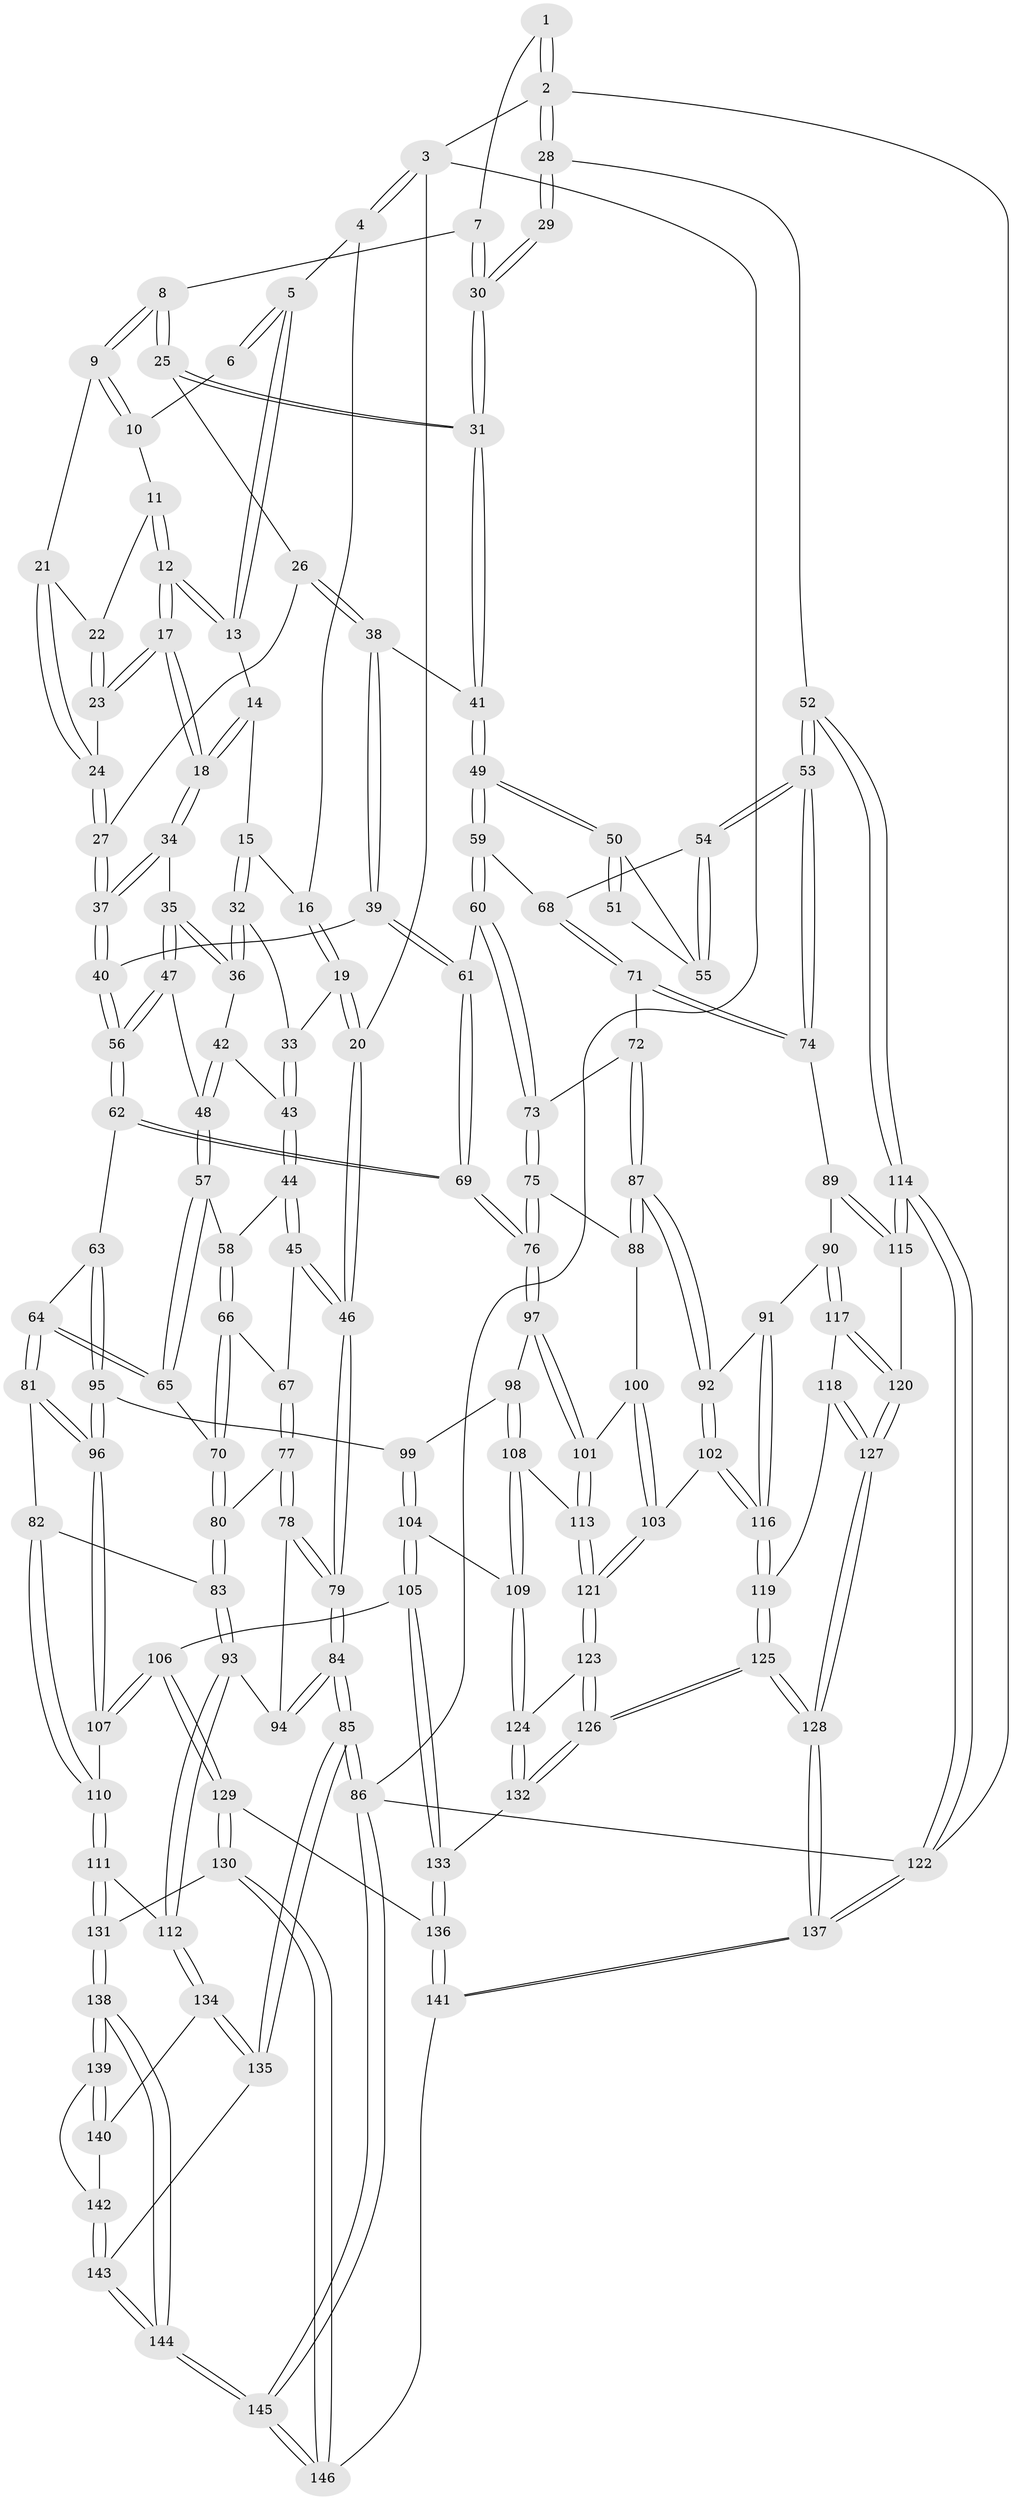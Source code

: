 // coarse degree distribution, {3: 0.13793103448275862, 8: 0.011494252873563218, 5: 0.3448275862068966, 4: 0.4482758620689655, 6: 0.04597701149425287, 2: 0.011494252873563218}
// Generated by graph-tools (version 1.1) at 2025/52/02/27/25 19:52:41]
// undirected, 146 vertices, 362 edges
graph export_dot {
graph [start="1"]
  node [color=gray90,style=filled];
  1 [pos="+0.7110811246712293+0"];
  2 [pos="+1+0"];
  3 [pos="+0+0"];
  4 [pos="+0.15714155218712514+0"];
  5 [pos="+0.30511603812230526+0"];
  6 [pos="+0.33501689589813294+0"];
  7 [pos="+0.6819054208083853+0.03612451065414033"];
  8 [pos="+0.6755772210965965+0.048532006978006866"];
  9 [pos="+0.5315248495029393+0.08860907899924983"];
  10 [pos="+0.47577139617288566+0.03569202907803812"];
  11 [pos="+0.4134658429046871+0.10544429823145013"];
  12 [pos="+0.3958818075403616+0.10228308691417444"];
  13 [pos="+0.3349767774980975+0.00964721433128759"];
  14 [pos="+0.30396789162582877+0.09195542600786459"];
  15 [pos="+0.21153770486622347+0.1436531020702404"];
  16 [pos="+0.17983130087035928+0.07785245449070839"];
  17 [pos="+0.3492189483830199+0.21003970352786697"];
  18 [pos="+0.33516843931028945+0.21952044926647704"];
  19 [pos="+0.036955804193329334+0.1855703286824626"];
  20 [pos="+0+0.14089526886431122"];
  21 [pos="+0.5263953182809855+0.09541128545854574"];
  22 [pos="+0.41506011356958233+0.10624766680227263"];
  23 [pos="+0.4769299548481766+0.19369687772730682"];
  24 [pos="+0.490091900072269+0.196745792847024"];
  25 [pos="+0.6791126624880016+0.16253367320169973"];
  26 [pos="+0.4970872740630244+0.20651999777512228"];
  27 [pos="+0.4961813195933888+0.20589499405687808"];
  28 [pos="+1+0.027051913613926462"];
  29 [pos="+0.9797256778872316+0.14991273703675018"];
  30 [pos="+0.9220899620739798+0.14305471849670343"];
  31 [pos="+0.6995474343054193+0.23283674317900066"];
  32 [pos="+0.2119082220087033+0.15266579319888138"];
  33 [pos="+0.04875249811864602+0.190298959500197"];
  34 [pos="+0.33162167041470736+0.22421738411803446"];
  35 [pos="+0.3028725276141005+0.23515510525766928"];
  36 [pos="+0.23727551594419516+0.2105071344994324"];
  37 [pos="+0.4183964644922569+0.3133469448121827"];
  38 [pos="+0.5143307189659024+0.23278687990293107"];
  39 [pos="+0.5376935764023482+0.35394586281029966"];
  40 [pos="+0.4349252134186427+0.36389352181467116"];
  41 [pos="+0.6990825338606903+0.261101457889037"];
  42 [pos="+0.1727057642813509+0.25430861145494665"];
  43 [pos="+0.15016213590126548+0.26509337885274326"];
  44 [pos="+0.13979740174386918+0.331126692660151"];
  45 [pos="+0+0.36678814208462984"];
  46 [pos="+0+0.2677641157332778"];
  47 [pos="+0.2890503415211012+0.3015071334551614"];
  48 [pos="+0.25311669650502233+0.3452027565476066"];
  49 [pos="+0.7058104894974022+0.3018203502872974"];
  50 [pos="+0.7116659340005153+0.3007366083001756"];
  51 [pos="+0.93965542091764+0.20011799498196395"];
  52 [pos="+1+0.4771234086601962"];
  53 [pos="+1+0.4770972521691021"];
  54 [pos="+0.9046719592441482+0.38534658945816513"];
  55 [pos="+0.8905894228631629+0.3020482768845924"];
  56 [pos="+0.3954725540834676+0.41237942954704504"];
  57 [pos="+0.23167930484575647+0.3823671620527105"];
  58 [pos="+0.16910369008596382+0.36496631355721837"];
  59 [pos="+0.6975512183066961+0.3352611345030788"];
  60 [pos="+0.6580758531995636+0.3680717974297771"];
  61 [pos="+0.5552968668272176+0.3617249274337149"];
  62 [pos="+0.36506545526500406+0.4924661860832723"];
  63 [pos="+0.3639601808253022+0.4929576423554367"];
  64 [pos="+0.3203862904867911+0.4947393495579734"];
  65 [pos="+0.27668834229613526+0.4725589054436101"];
  66 [pos="+0.12968163417774872+0.4322318099445842"];
  67 [pos="+0.05538795637795687+0.44096882319708486"];
  68 [pos="+0.8051733293888564+0.4126082102250428"];
  69 [pos="+0.4893395220992721+0.5406873580826318"];
  70 [pos="+0.17849741119301718+0.5004894601068766"];
  71 [pos="+0.8179889369137249+0.5229756231294961"];
  72 [pos="+0.6908453260654562+0.5329828206599583"];
  73 [pos="+0.6477288413561336+0.4846227122907155"];
  74 [pos="+0.859367410540192+0.5670906166074942"];
  75 [pos="+0.557009691748929+0.5402393048247658"];
  76 [pos="+0.5062222727711526+0.5548979800821403"];
  77 [pos="+0.06622951645784571+0.53504565932244"];
  78 [pos="+0.06333396847506023+0.5376743094982221"];
  79 [pos="+0+0.556550880088104"];
  80 [pos="+0.14129801364056646+0.539963545496294"];
  81 [pos="+0.24901904811971118+0.617490306622278"];
  82 [pos="+0.2306707233184654+0.6235462678960829"];
  83 [pos="+0.17328925457846553+0.6164381964062221"];
  84 [pos="+0+0.7076558666408136"];
  85 [pos="+0+0.8527161480303264"];
  86 [pos="+0+1"];
  87 [pos="+0.6891479752195848+0.6097038634522477"];
  88 [pos="+0.6312206859215842+0.6106916531306347"];
  89 [pos="+0.8515609064430093+0.5939222987388098"];
  90 [pos="+0.8207656245462658+0.6331831004171286"];
  91 [pos="+0.7886997031619728+0.6339426147663344"];
  92 [pos="+0.6921601769913835+0.6156147319499825"];
  93 [pos="+0.09343144957802171+0.7059098964410003"];
  94 [pos="+0.05279183014121254+0.6862687976918894"];
  95 [pos="+0.3698180346486012+0.6313282031747598"];
  96 [pos="+0.30131261780243085+0.6734275558438702"];
  97 [pos="+0.5090194953191215+0.6038350136556763"];
  98 [pos="+0.380710513477363+0.6430408737030215"];
  99 [pos="+0.3803910124416094+0.6430323923965907"];
  100 [pos="+0.6017341268120512+0.6375819119573013"];
  101 [pos="+0.5141484022090121+0.6325836142081721"];
  102 [pos="+0.6740350822379783+0.6879937196079408"];
  103 [pos="+0.6434547000652495+0.701770127184494"];
  104 [pos="+0.3971490151570761+0.7346019563131604"];
  105 [pos="+0.36034963785761254+0.7636951988828471"];
  106 [pos="+0.3564136863468682+0.7649886534162567"];
  107 [pos="+0.3038583141497572+0.7136527907947701"];
  108 [pos="+0.48625719266665757+0.6712032906613633"];
  109 [pos="+0.4359032835302219+0.7281219168295158"];
  110 [pos="+0.21518726798126997+0.738092176374679"];
  111 [pos="+0.16756360525362385+0.7819799589991046"];
  112 [pos="+0.13042081602431066+0.7683013743329768"];
  113 [pos="+0.5110901868272946+0.6532389760282066"];
  114 [pos="+1+0.8197953589886036"];
  115 [pos="+0.9874475623225749+0.7397030037795845"];
  116 [pos="+0.7104371635465488+0.7131482114570935"];
  117 [pos="+0.8209370418147223+0.705138409450477"];
  118 [pos="+0.8112214093552579+0.7189271988753124"];
  119 [pos="+0.7259262745218689+0.7319054497547455"];
  120 [pos="+0.9163360677534164+0.7420439944133619"];
  121 [pos="+0.5866932503816318+0.7562531755581199"];
  122 [pos="+1+1"];
  123 [pos="+0.5861314812612192+0.763665307284684"];
  124 [pos="+0.4893360320698917+0.786696892761594"];
  125 [pos="+0.690692369461685+0.9538210606381916"];
  126 [pos="+0.6514824208567841+0.9007379301247557"];
  127 [pos="+0.8140609226911099+0.8371715468950252"];
  128 [pos="+0.7495099811342737+1"];
  129 [pos="+0.29402157055569644+0.8804146714127299"];
  130 [pos="+0.2889777496252327+0.8826379072246642"];
  131 [pos="+0.23340105474316175+0.8690894226259145"];
  132 [pos="+0.4641986789005865+0.8399611762496162"];
  133 [pos="+0.4599032762834189+0.8428075455317297"];
  134 [pos="+0.06017351245024382+0.8414810044836927"];
  135 [pos="+0+0.8541004018626761"];
  136 [pos="+0.4241718535511722+0.9160286949787355"];
  137 [pos="+0.7761142671638077+1"];
  138 [pos="+0.15511879750706337+0.9432958929383003"];
  139 [pos="+0.13175995958547276+0.9251234120848509"];
  140 [pos="+0.06914735822903782+0.8614979964476749"];
  141 [pos="+0.614879610939818+1"];
  142 [pos="+0.06476879597681097+0.9186109162859709"];
  143 [pos="+0.05202426410248934+0.948379965139551"];
  144 [pos="+0.051344242497685155+1"];
  145 [pos="+0.0071783250971432875+1"];
  146 [pos="+0.30108869444023345+1"];
  1 -- 2;
  1 -- 2;
  1 -- 7;
  2 -- 3;
  2 -- 28;
  2 -- 28;
  2 -- 122;
  3 -- 4;
  3 -- 4;
  3 -- 20;
  3 -- 86;
  4 -- 5;
  4 -- 16;
  5 -- 6;
  5 -- 6;
  5 -- 13;
  5 -- 13;
  6 -- 10;
  7 -- 8;
  7 -- 30;
  7 -- 30;
  8 -- 9;
  8 -- 9;
  8 -- 25;
  8 -- 25;
  9 -- 10;
  9 -- 10;
  9 -- 21;
  10 -- 11;
  11 -- 12;
  11 -- 12;
  11 -- 22;
  12 -- 13;
  12 -- 13;
  12 -- 17;
  12 -- 17;
  13 -- 14;
  14 -- 15;
  14 -- 18;
  14 -- 18;
  15 -- 16;
  15 -- 32;
  15 -- 32;
  16 -- 19;
  16 -- 19;
  17 -- 18;
  17 -- 18;
  17 -- 23;
  17 -- 23;
  18 -- 34;
  18 -- 34;
  19 -- 20;
  19 -- 20;
  19 -- 33;
  20 -- 46;
  20 -- 46;
  21 -- 22;
  21 -- 24;
  21 -- 24;
  22 -- 23;
  22 -- 23;
  23 -- 24;
  24 -- 27;
  24 -- 27;
  25 -- 26;
  25 -- 31;
  25 -- 31;
  26 -- 27;
  26 -- 38;
  26 -- 38;
  27 -- 37;
  27 -- 37;
  28 -- 29;
  28 -- 29;
  28 -- 52;
  29 -- 30;
  29 -- 30;
  30 -- 31;
  30 -- 31;
  31 -- 41;
  31 -- 41;
  32 -- 33;
  32 -- 36;
  32 -- 36;
  33 -- 43;
  33 -- 43;
  34 -- 35;
  34 -- 37;
  34 -- 37;
  35 -- 36;
  35 -- 36;
  35 -- 47;
  35 -- 47;
  36 -- 42;
  37 -- 40;
  37 -- 40;
  38 -- 39;
  38 -- 39;
  38 -- 41;
  39 -- 40;
  39 -- 61;
  39 -- 61;
  40 -- 56;
  40 -- 56;
  41 -- 49;
  41 -- 49;
  42 -- 43;
  42 -- 48;
  42 -- 48;
  43 -- 44;
  43 -- 44;
  44 -- 45;
  44 -- 45;
  44 -- 58;
  45 -- 46;
  45 -- 46;
  45 -- 67;
  46 -- 79;
  46 -- 79;
  47 -- 48;
  47 -- 56;
  47 -- 56;
  48 -- 57;
  48 -- 57;
  49 -- 50;
  49 -- 50;
  49 -- 59;
  49 -- 59;
  50 -- 51;
  50 -- 51;
  50 -- 55;
  51 -- 55;
  52 -- 53;
  52 -- 53;
  52 -- 114;
  52 -- 114;
  53 -- 54;
  53 -- 54;
  53 -- 74;
  53 -- 74;
  54 -- 55;
  54 -- 55;
  54 -- 68;
  56 -- 62;
  56 -- 62;
  57 -- 58;
  57 -- 65;
  57 -- 65;
  58 -- 66;
  58 -- 66;
  59 -- 60;
  59 -- 60;
  59 -- 68;
  60 -- 61;
  60 -- 73;
  60 -- 73;
  61 -- 69;
  61 -- 69;
  62 -- 63;
  62 -- 69;
  62 -- 69;
  63 -- 64;
  63 -- 95;
  63 -- 95;
  64 -- 65;
  64 -- 65;
  64 -- 81;
  64 -- 81;
  65 -- 70;
  66 -- 67;
  66 -- 70;
  66 -- 70;
  67 -- 77;
  67 -- 77;
  68 -- 71;
  68 -- 71;
  69 -- 76;
  69 -- 76;
  70 -- 80;
  70 -- 80;
  71 -- 72;
  71 -- 74;
  71 -- 74;
  72 -- 73;
  72 -- 87;
  72 -- 87;
  73 -- 75;
  73 -- 75;
  74 -- 89;
  75 -- 76;
  75 -- 76;
  75 -- 88;
  76 -- 97;
  76 -- 97;
  77 -- 78;
  77 -- 78;
  77 -- 80;
  78 -- 79;
  78 -- 79;
  78 -- 94;
  79 -- 84;
  79 -- 84;
  80 -- 83;
  80 -- 83;
  81 -- 82;
  81 -- 96;
  81 -- 96;
  82 -- 83;
  82 -- 110;
  82 -- 110;
  83 -- 93;
  83 -- 93;
  84 -- 85;
  84 -- 85;
  84 -- 94;
  84 -- 94;
  85 -- 86;
  85 -- 86;
  85 -- 135;
  85 -- 135;
  86 -- 145;
  86 -- 145;
  86 -- 122;
  87 -- 88;
  87 -- 88;
  87 -- 92;
  87 -- 92;
  88 -- 100;
  89 -- 90;
  89 -- 115;
  89 -- 115;
  90 -- 91;
  90 -- 117;
  90 -- 117;
  91 -- 92;
  91 -- 116;
  91 -- 116;
  92 -- 102;
  92 -- 102;
  93 -- 94;
  93 -- 112;
  93 -- 112;
  95 -- 96;
  95 -- 96;
  95 -- 99;
  96 -- 107;
  96 -- 107;
  97 -- 98;
  97 -- 101;
  97 -- 101;
  98 -- 99;
  98 -- 108;
  98 -- 108;
  99 -- 104;
  99 -- 104;
  100 -- 101;
  100 -- 103;
  100 -- 103;
  101 -- 113;
  101 -- 113;
  102 -- 103;
  102 -- 116;
  102 -- 116;
  103 -- 121;
  103 -- 121;
  104 -- 105;
  104 -- 105;
  104 -- 109;
  105 -- 106;
  105 -- 133;
  105 -- 133;
  106 -- 107;
  106 -- 107;
  106 -- 129;
  106 -- 129;
  107 -- 110;
  108 -- 109;
  108 -- 109;
  108 -- 113;
  109 -- 124;
  109 -- 124;
  110 -- 111;
  110 -- 111;
  111 -- 112;
  111 -- 131;
  111 -- 131;
  112 -- 134;
  112 -- 134;
  113 -- 121;
  113 -- 121;
  114 -- 115;
  114 -- 115;
  114 -- 122;
  114 -- 122;
  115 -- 120;
  116 -- 119;
  116 -- 119;
  117 -- 118;
  117 -- 120;
  117 -- 120;
  118 -- 119;
  118 -- 127;
  118 -- 127;
  119 -- 125;
  119 -- 125;
  120 -- 127;
  120 -- 127;
  121 -- 123;
  121 -- 123;
  122 -- 137;
  122 -- 137;
  123 -- 124;
  123 -- 126;
  123 -- 126;
  124 -- 132;
  124 -- 132;
  125 -- 126;
  125 -- 126;
  125 -- 128;
  125 -- 128;
  126 -- 132;
  126 -- 132;
  127 -- 128;
  127 -- 128;
  128 -- 137;
  128 -- 137;
  129 -- 130;
  129 -- 130;
  129 -- 136;
  130 -- 131;
  130 -- 146;
  130 -- 146;
  131 -- 138;
  131 -- 138;
  132 -- 133;
  133 -- 136;
  133 -- 136;
  134 -- 135;
  134 -- 135;
  134 -- 140;
  135 -- 143;
  136 -- 141;
  136 -- 141;
  137 -- 141;
  137 -- 141;
  138 -- 139;
  138 -- 139;
  138 -- 144;
  138 -- 144;
  139 -- 140;
  139 -- 140;
  139 -- 142;
  140 -- 142;
  141 -- 146;
  142 -- 143;
  142 -- 143;
  143 -- 144;
  143 -- 144;
  144 -- 145;
  144 -- 145;
  145 -- 146;
  145 -- 146;
}
